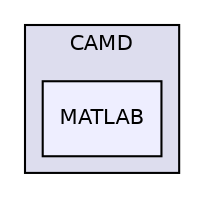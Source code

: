 digraph "libs/SuiteSparse/CAMD/MATLAB" {
  compound=true
  node [ fontsize="10", fontname="Helvetica"];
  edge [ labelfontsize="10", labelfontname="Helvetica"];
  subgraph clusterdir_0d2f14468283fe2e16dc4d572860ced4 {
    graph [ bgcolor="#ddddee", pencolor="black", label="CAMD" fontname="Helvetica", fontsize="10", URL="dir_0d2f14468283fe2e16dc4d572860ced4.html"]
  dir_2a63f0e0bde01e3fed76aea0cf7f83a5 [shape=box, label="MATLAB", style="filled", fillcolor="#eeeeff", pencolor="black", URL="dir_2a63f0e0bde01e3fed76aea0cf7f83a5.html"];
  }
}
